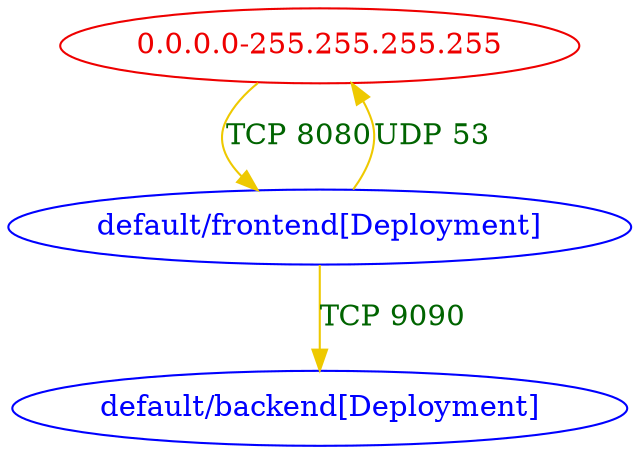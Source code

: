 digraph {
	"0.0.0.0-255.255.255.255" [label="0.0.0.0-255.255.255.255" color="red2" fontcolor="red2"]
	"default/backend[Deployment]" [label="default/backend[Deployment]" color="blue" fontcolor="blue"]
	"default/frontend[Deployment]" [label="default/frontend[Deployment]" color="blue" fontcolor="blue"]
	"0.0.0.0-255.255.255.255" -> "default/frontend[Deployment]" [label="TCP 8080" color="gold2" fontcolor="darkgreen"]
	"default/frontend[Deployment]" -> "0.0.0.0-255.255.255.255" [label="UDP 53" color="gold2" fontcolor="darkgreen"]
	"default/frontend[Deployment]" -> "default/backend[Deployment]" [label="TCP 9090" color="gold2" fontcolor="darkgreen"]
}